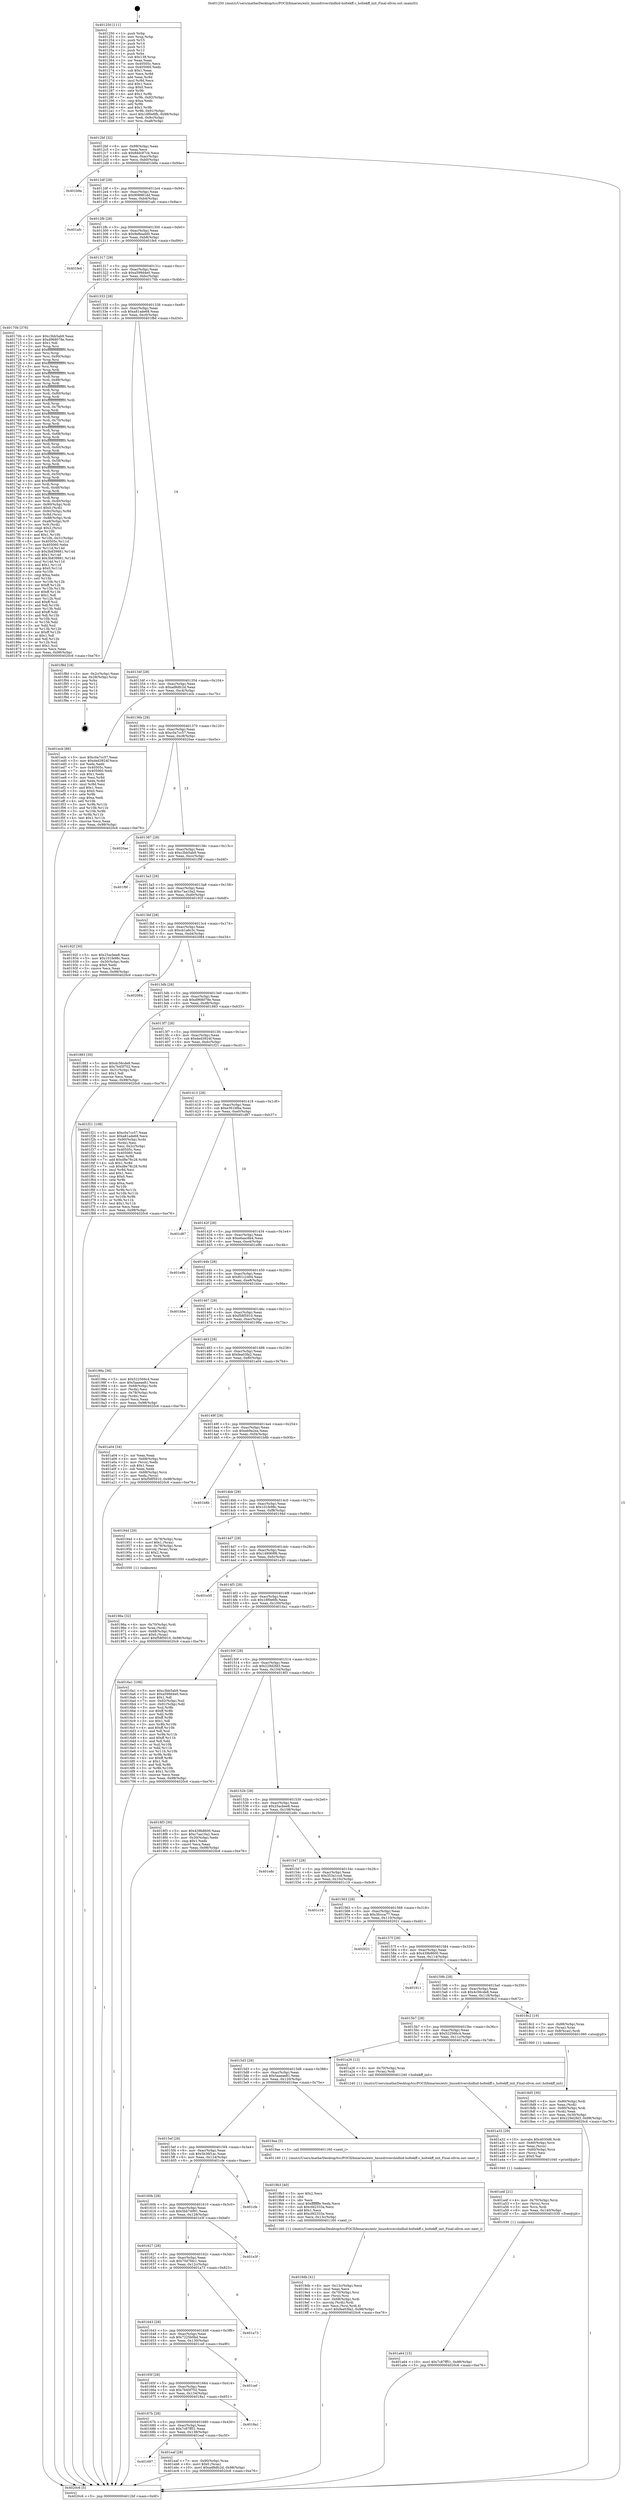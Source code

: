 digraph "0x401250" {
  label = "0x401250 (/mnt/c/Users/mathe/Desktop/tcc/POCII/binaries/extr_linuxdrivershidhid-holtekff.c_holtekff_init_Final-ollvm.out::main(0))"
  labelloc = "t"
  node[shape=record]

  Entry [label="",width=0.3,height=0.3,shape=circle,fillcolor=black,style=filled]
  "0x4012bf" [label="{
     0x4012bf [32]\l
     | [instrs]\l
     &nbsp;&nbsp;0x4012bf \<+6\>: mov -0x98(%rbp),%eax\l
     &nbsp;&nbsp;0x4012c5 \<+2\>: mov %eax,%ecx\l
     &nbsp;&nbsp;0x4012c7 \<+6\>: sub $0x8ddc87cb,%ecx\l
     &nbsp;&nbsp;0x4012cd \<+6\>: mov %eax,-0xac(%rbp)\l
     &nbsp;&nbsp;0x4012d3 \<+6\>: mov %ecx,-0xb0(%rbp)\l
     &nbsp;&nbsp;0x4012d9 \<+6\>: je 0000000000401b9a \<main+0x94a\>\l
  }"]
  "0x401b9a" [label="{
     0x401b9a\l
  }", style=dashed]
  "0x4012df" [label="{
     0x4012df [28]\l
     | [instrs]\l
     &nbsp;&nbsp;0x4012df \<+5\>: jmp 00000000004012e4 \<main+0x94\>\l
     &nbsp;&nbsp;0x4012e4 \<+6\>: mov -0xac(%rbp),%eax\l
     &nbsp;&nbsp;0x4012ea \<+5\>: sub $0x908881dd,%eax\l
     &nbsp;&nbsp;0x4012ef \<+6\>: mov %eax,-0xb4(%rbp)\l
     &nbsp;&nbsp;0x4012f5 \<+6\>: je 0000000000401afc \<main+0x8ac\>\l
  }"]
  Exit [label="",width=0.3,height=0.3,shape=circle,fillcolor=black,style=filled,peripheries=2]
  "0x401afc" [label="{
     0x401afc\l
  }", style=dashed]
  "0x4012fb" [label="{
     0x4012fb [28]\l
     | [instrs]\l
     &nbsp;&nbsp;0x4012fb \<+5\>: jmp 0000000000401300 \<main+0xb0\>\l
     &nbsp;&nbsp;0x401300 \<+6\>: mov -0xac(%rbp),%eax\l
     &nbsp;&nbsp;0x401306 \<+5\>: sub $0x9e8eadd0,%eax\l
     &nbsp;&nbsp;0x40130b \<+6\>: mov %eax,-0xb8(%rbp)\l
     &nbsp;&nbsp;0x401311 \<+6\>: je 0000000000401fe4 \<main+0xd94\>\l
  }"]
  "0x401697" [label="{
     0x401697\l
  }", style=dashed]
  "0x401fe4" [label="{
     0x401fe4\l
  }", style=dashed]
  "0x401317" [label="{
     0x401317 [28]\l
     | [instrs]\l
     &nbsp;&nbsp;0x401317 \<+5\>: jmp 000000000040131c \<main+0xcc\>\l
     &nbsp;&nbsp;0x40131c \<+6\>: mov -0xac(%rbp),%eax\l
     &nbsp;&nbsp;0x401322 \<+5\>: sub $0xa599d4e0,%eax\l
     &nbsp;&nbsp;0x401327 \<+6\>: mov %eax,-0xbc(%rbp)\l
     &nbsp;&nbsp;0x40132d \<+6\>: je 000000000040170b \<main+0x4bb\>\l
  }"]
  "0x401eaf" [label="{
     0x401eaf [28]\l
     | [instrs]\l
     &nbsp;&nbsp;0x401eaf \<+7\>: mov -0x90(%rbp),%rax\l
     &nbsp;&nbsp;0x401eb6 \<+6\>: movl $0x0,(%rax)\l
     &nbsp;&nbsp;0x401ebc \<+10\>: movl $0xad8dfc2d,-0x98(%rbp)\l
     &nbsp;&nbsp;0x401ec6 \<+5\>: jmp 00000000004020c6 \<main+0xe76\>\l
  }"]
  "0x40170b" [label="{
     0x40170b [376]\l
     | [instrs]\l
     &nbsp;&nbsp;0x40170b \<+5\>: mov $0xc3bb5ab9,%eax\l
     &nbsp;&nbsp;0x401710 \<+5\>: mov $0xd968078e,%ecx\l
     &nbsp;&nbsp;0x401715 \<+2\>: mov $0x1,%dl\l
     &nbsp;&nbsp;0x401717 \<+3\>: mov %rsp,%rsi\l
     &nbsp;&nbsp;0x40171a \<+4\>: add $0xfffffffffffffff0,%rsi\l
     &nbsp;&nbsp;0x40171e \<+3\>: mov %rsi,%rsp\l
     &nbsp;&nbsp;0x401721 \<+7\>: mov %rsi,-0x90(%rbp)\l
     &nbsp;&nbsp;0x401728 \<+3\>: mov %rsp,%rsi\l
     &nbsp;&nbsp;0x40172b \<+4\>: add $0xfffffffffffffff0,%rsi\l
     &nbsp;&nbsp;0x40172f \<+3\>: mov %rsi,%rsp\l
     &nbsp;&nbsp;0x401732 \<+3\>: mov %rsp,%rdi\l
     &nbsp;&nbsp;0x401735 \<+4\>: add $0xfffffffffffffff0,%rdi\l
     &nbsp;&nbsp;0x401739 \<+3\>: mov %rdi,%rsp\l
     &nbsp;&nbsp;0x40173c \<+7\>: mov %rdi,-0x88(%rbp)\l
     &nbsp;&nbsp;0x401743 \<+3\>: mov %rsp,%rdi\l
     &nbsp;&nbsp;0x401746 \<+4\>: add $0xfffffffffffffff0,%rdi\l
     &nbsp;&nbsp;0x40174a \<+3\>: mov %rdi,%rsp\l
     &nbsp;&nbsp;0x40174d \<+4\>: mov %rdi,-0x80(%rbp)\l
     &nbsp;&nbsp;0x401751 \<+3\>: mov %rsp,%rdi\l
     &nbsp;&nbsp;0x401754 \<+4\>: add $0xfffffffffffffff0,%rdi\l
     &nbsp;&nbsp;0x401758 \<+3\>: mov %rdi,%rsp\l
     &nbsp;&nbsp;0x40175b \<+4\>: mov %rdi,-0x78(%rbp)\l
     &nbsp;&nbsp;0x40175f \<+3\>: mov %rsp,%rdi\l
     &nbsp;&nbsp;0x401762 \<+4\>: add $0xfffffffffffffff0,%rdi\l
     &nbsp;&nbsp;0x401766 \<+3\>: mov %rdi,%rsp\l
     &nbsp;&nbsp;0x401769 \<+4\>: mov %rdi,-0x70(%rbp)\l
     &nbsp;&nbsp;0x40176d \<+3\>: mov %rsp,%rdi\l
     &nbsp;&nbsp;0x401770 \<+4\>: add $0xfffffffffffffff0,%rdi\l
     &nbsp;&nbsp;0x401774 \<+3\>: mov %rdi,%rsp\l
     &nbsp;&nbsp;0x401777 \<+4\>: mov %rdi,-0x68(%rbp)\l
     &nbsp;&nbsp;0x40177b \<+3\>: mov %rsp,%rdi\l
     &nbsp;&nbsp;0x40177e \<+4\>: add $0xfffffffffffffff0,%rdi\l
     &nbsp;&nbsp;0x401782 \<+3\>: mov %rdi,%rsp\l
     &nbsp;&nbsp;0x401785 \<+4\>: mov %rdi,-0x60(%rbp)\l
     &nbsp;&nbsp;0x401789 \<+3\>: mov %rsp,%rdi\l
     &nbsp;&nbsp;0x40178c \<+4\>: add $0xfffffffffffffff0,%rdi\l
     &nbsp;&nbsp;0x401790 \<+3\>: mov %rdi,%rsp\l
     &nbsp;&nbsp;0x401793 \<+4\>: mov %rdi,-0x58(%rbp)\l
     &nbsp;&nbsp;0x401797 \<+3\>: mov %rsp,%rdi\l
     &nbsp;&nbsp;0x40179a \<+4\>: add $0xfffffffffffffff0,%rdi\l
     &nbsp;&nbsp;0x40179e \<+3\>: mov %rdi,%rsp\l
     &nbsp;&nbsp;0x4017a1 \<+4\>: mov %rdi,-0x50(%rbp)\l
     &nbsp;&nbsp;0x4017a5 \<+3\>: mov %rsp,%rdi\l
     &nbsp;&nbsp;0x4017a8 \<+4\>: add $0xfffffffffffffff0,%rdi\l
     &nbsp;&nbsp;0x4017ac \<+3\>: mov %rdi,%rsp\l
     &nbsp;&nbsp;0x4017af \<+4\>: mov %rdi,-0x48(%rbp)\l
     &nbsp;&nbsp;0x4017b3 \<+3\>: mov %rsp,%rdi\l
     &nbsp;&nbsp;0x4017b6 \<+4\>: add $0xfffffffffffffff0,%rdi\l
     &nbsp;&nbsp;0x4017ba \<+3\>: mov %rdi,%rsp\l
     &nbsp;&nbsp;0x4017bd \<+4\>: mov %rdi,-0x40(%rbp)\l
     &nbsp;&nbsp;0x4017c1 \<+7\>: mov -0x90(%rbp),%rdi\l
     &nbsp;&nbsp;0x4017c8 \<+6\>: movl $0x0,(%rdi)\l
     &nbsp;&nbsp;0x4017ce \<+7\>: mov -0x9c(%rbp),%r8d\l
     &nbsp;&nbsp;0x4017d5 \<+3\>: mov %r8d,(%rsi)\l
     &nbsp;&nbsp;0x4017d8 \<+7\>: mov -0x88(%rbp),%rdi\l
     &nbsp;&nbsp;0x4017df \<+7\>: mov -0xa8(%rbp),%r9\l
     &nbsp;&nbsp;0x4017e6 \<+3\>: mov %r9,(%rdi)\l
     &nbsp;&nbsp;0x4017e9 \<+3\>: cmpl $0x2,(%rsi)\l
     &nbsp;&nbsp;0x4017ec \<+4\>: setne %r10b\l
     &nbsp;&nbsp;0x4017f0 \<+4\>: and $0x1,%r10b\l
     &nbsp;&nbsp;0x4017f4 \<+4\>: mov %r10b,-0x31(%rbp)\l
     &nbsp;&nbsp;0x4017f8 \<+8\>: mov 0x40505c,%r11d\l
     &nbsp;&nbsp;0x401800 \<+7\>: mov 0x405060,%ebx\l
     &nbsp;&nbsp;0x401807 \<+3\>: mov %r11d,%r14d\l
     &nbsp;&nbsp;0x40180a \<+7\>: sub $0x3b839881,%r14d\l
     &nbsp;&nbsp;0x401811 \<+4\>: sub $0x1,%r14d\l
     &nbsp;&nbsp;0x401815 \<+7\>: add $0x3b839881,%r14d\l
     &nbsp;&nbsp;0x40181c \<+4\>: imul %r14d,%r11d\l
     &nbsp;&nbsp;0x401820 \<+4\>: and $0x1,%r11d\l
     &nbsp;&nbsp;0x401824 \<+4\>: cmp $0x0,%r11d\l
     &nbsp;&nbsp;0x401828 \<+4\>: sete %r10b\l
     &nbsp;&nbsp;0x40182c \<+3\>: cmp $0xa,%ebx\l
     &nbsp;&nbsp;0x40182f \<+4\>: setl %r15b\l
     &nbsp;&nbsp;0x401833 \<+3\>: mov %r10b,%r12b\l
     &nbsp;&nbsp;0x401836 \<+4\>: xor $0xff,%r12b\l
     &nbsp;&nbsp;0x40183a \<+3\>: mov %r15b,%r13b\l
     &nbsp;&nbsp;0x40183d \<+4\>: xor $0xff,%r13b\l
     &nbsp;&nbsp;0x401841 \<+3\>: xor $0x1,%dl\l
     &nbsp;&nbsp;0x401844 \<+3\>: mov %r12b,%sil\l
     &nbsp;&nbsp;0x401847 \<+4\>: and $0xff,%sil\l
     &nbsp;&nbsp;0x40184b \<+3\>: and %dl,%r10b\l
     &nbsp;&nbsp;0x40184e \<+3\>: mov %r13b,%dil\l
     &nbsp;&nbsp;0x401851 \<+4\>: and $0xff,%dil\l
     &nbsp;&nbsp;0x401855 \<+3\>: and %dl,%r15b\l
     &nbsp;&nbsp;0x401858 \<+3\>: or %r10b,%sil\l
     &nbsp;&nbsp;0x40185b \<+3\>: or %r15b,%dil\l
     &nbsp;&nbsp;0x40185e \<+3\>: xor %dil,%sil\l
     &nbsp;&nbsp;0x401861 \<+3\>: or %r13b,%r12b\l
     &nbsp;&nbsp;0x401864 \<+4\>: xor $0xff,%r12b\l
     &nbsp;&nbsp;0x401868 \<+3\>: or $0x1,%dl\l
     &nbsp;&nbsp;0x40186b \<+3\>: and %dl,%r12b\l
     &nbsp;&nbsp;0x40186e \<+3\>: or %r12b,%sil\l
     &nbsp;&nbsp;0x401871 \<+4\>: test $0x1,%sil\l
     &nbsp;&nbsp;0x401875 \<+3\>: cmovne %ecx,%eax\l
     &nbsp;&nbsp;0x401878 \<+6\>: mov %eax,-0x98(%rbp)\l
     &nbsp;&nbsp;0x40187e \<+5\>: jmp 00000000004020c6 \<main+0xe76\>\l
  }"]
  "0x401333" [label="{
     0x401333 [28]\l
     | [instrs]\l
     &nbsp;&nbsp;0x401333 \<+5\>: jmp 0000000000401338 \<main+0xe8\>\l
     &nbsp;&nbsp;0x401338 \<+6\>: mov -0xac(%rbp),%eax\l
     &nbsp;&nbsp;0x40133e \<+5\>: sub $0xa81ade68,%eax\l
     &nbsp;&nbsp;0x401343 \<+6\>: mov %eax,-0xc0(%rbp)\l
     &nbsp;&nbsp;0x401349 \<+6\>: je 0000000000401f8d \<main+0xd3d\>\l
  }"]
  "0x40167b" [label="{
     0x40167b [28]\l
     | [instrs]\l
     &nbsp;&nbsp;0x40167b \<+5\>: jmp 0000000000401680 \<main+0x430\>\l
     &nbsp;&nbsp;0x401680 \<+6\>: mov -0xac(%rbp),%eax\l
     &nbsp;&nbsp;0x401686 \<+5\>: sub $0x7c87ff51,%eax\l
     &nbsp;&nbsp;0x40168b \<+6\>: mov %eax,-0x138(%rbp)\l
     &nbsp;&nbsp;0x401691 \<+6\>: je 0000000000401eaf \<main+0xc5f\>\l
  }"]
  "0x401f8d" [label="{
     0x401f8d [18]\l
     | [instrs]\l
     &nbsp;&nbsp;0x401f8d \<+3\>: mov -0x2c(%rbp),%eax\l
     &nbsp;&nbsp;0x401f90 \<+4\>: lea -0x28(%rbp),%rsp\l
     &nbsp;&nbsp;0x401f94 \<+1\>: pop %rbx\l
     &nbsp;&nbsp;0x401f95 \<+2\>: pop %r12\l
     &nbsp;&nbsp;0x401f97 \<+2\>: pop %r13\l
     &nbsp;&nbsp;0x401f99 \<+2\>: pop %r14\l
     &nbsp;&nbsp;0x401f9b \<+2\>: pop %r15\l
     &nbsp;&nbsp;0x401f9d \<+1\>: pop %rbp\l
     &nbsp;&nbsp;0x401f9e \<+1\>: ret\l
  }"]
  "0x40134f" [label="{
     0x40134f [28]\l
     | [instrs]\l
     &nbsp;&nbsp;0x40134f \<+5\>: jmp 0000000000401354 \<main+0x104\>\l
     &nbsp;&nbsp;0x401354 \<+6\>: mov -0xac(%rbp),%eax\l
     &nbsp;&nbsp;0x40135a \<+5\>: sub $0xad8dfc2d,%eax\l
     &nbsp;&nbsp;0x40135f \<+6\>: mov %eax,-0xc4(%rbp)\l
     &nbsp;&nbsp;0x401365 \<+6\>: je 0000000000401ecb \<main+0xc7b\>\l
  }"]
  "0x4018a1" [label="{
     0x4018a1\l
  }", style=dashed]
  "0x401ecb" [label="{
     0x401ecb [86]\l
     | [instrs]\l
     &nbsp;&nbsp;0x401ecb \<+5\>: mov $0xc0a7cc57,%eax\l
     &nbsp;&nbsp;0x401ed0 \<+5\>: mov $0xded3924f,%ecx\l
     &nbsp;&nbsp;0x401ed5 \<+2\>: xor %edx,%edx\l
     &nbsp;&nbsp;0x401ed7 \<+7\>: mov 0x40505c,%esi\l
     &nbsp;&nbsp;0x401ede \<+7\>: mov 0x405060,%edi\l
     &nbsp;&nbsp;0x401ee5 \<+3\>: sub $0x1,%edx\l
     &nbsp;&nbsp;0x401ee8 \<+3\>: mov %esi,%r8d\l
     &nbsp;&nbsp;0x401eeb \<+3\>: add %edx,%r8d\l
     &nbsp;&nbsp;0x401eee \<+4\>: imul %r8d,%esi\l
     &nbsp;&nbsp;0x401ef2 \<+3\>: and $0x1,%esi\l
     &nbsp;&nbsp;0x401ef5 \<+3\>: cmp $0x0,%esi\l
     &nbsp;&nbsp;0x401ef8 \<+4\>: sete %r9b\l
     &nbsp;&nbsp;0x401efc \<+3\>: cmp $0xa,%edi\l
     &nbsp;&nbsp;0x401eff \<+4\>: setl %r10b\l
     &nbsp;&nbsp;0x401f03 \<+3\>: mov %r9b,%r11b\l
     &nbsp;&nbsp;0x401f06 \<+3\>: and %r10b,%r11b\l
     &nbsp;&nbsp;0x401f09 \<+3\>: xor %r10b,%r9b\l
     &nbsp;&nbsp;0x401f0c \<+3\>: or %r9b,%r11b\l
     &nbsp;&nbsp;0x401f0f \<+4\>: test $0x1,%r11b\l
     &nbsp;&nbsp;0x401f13 \<+3\>: cmovne %ecx,%eax\l
     &nbsp;&nbsp;0x401f16 \<+6\>: mov %eax,-0x98(%rbp)\l
     &nbsp;&nbsp;0x401f1c \<+5\>: jmp 00000000004020c6 \<main+0xe76\>\l
  }"]
  "0x40136b" [label="{
     0x40136b [28]\l
     | [instrs]\l
     &nbsp;&nbsp;0x40136b \<+5\>: jmp 0000000000401370 \<main+0x120\>\l
     &nbsp;&nbsp;0x401370 \<+6\>: mov -0xac(%rbp),%eax\l
     &nbsp;&nbsp;0x401376 \<+5\>: sub $0xc0a7cc57,%eax\l
     &nbsp;&nbsp;0x40137b \<+6\>: mov %eax,-0xc8(%rbp)\l
     &nbsp;&nbsp;0x401381 \<+6\>: je 00000000004020ae \<main+0xe5e\>\l
  }"]
  "0x40165f" [label="{
     0x40165f [28]\l
     | [instrs]\l
     &nbsp;&nbsp;0x40165f \<+5\>: jmp 0000000000401664 \<main+0x414\>\l
     &nbsp;&nbsp;0x401664 \<+6\>: mov -0xac(%rbp),%eax\l
     &nbsp;&nbsp;0x40166a \<+5\>: sub $0x7b45f702,%eax\l
     &nbsp;&nbsp;0x40166f \<+6\>: mov %eax,-0x134(%rbp)\l
     &nbsp;&nbsp;0x401675 \<+6\>: je 00000000004018a1 \<main+0x651\>\l
  }"]
  "0x4020ae" [label="{
     0x4020ae\l
  }", style=dashed]
  "0x401387" [label="{
     0x401387 [28]\l
     | [instrs]\l
     &nbsp;&nbsp;0x401387 \<+5\>: jmp 000000000040138c \<main+0x13c\>\l
     &nbsp;&nbsp;0x40138c \<+6\>: mov -0xac(%rbp),%eax\l
     &nbsp;&nbsp;0x401392 \<+5\>: sub $0xc3bb5ab9,%eax\l
     &nbsp;&nbsp;0x401397 \<+6\>: mov %eax,-0xcc(%rbp)\l
     &nbsp;&nbsp;0x40139d \<+6\>: je 0000000000401f9f \<main+0xd4f\>\l
  }"]
  "0x401cef" [label="{
     0x401cef\l
  }", style=dashed]
  "0x401f9f" [label="{
     0x401f9f\l
  }", style=dashed]
  "0x4013a3" [label="{
     0x4013a3 [28]\l
     | [instrs]\l
     &nbsp;&nbsp;0x4013a3 \<+5\>: jmp 00000000004013a8 \<main+0x158\>\l
     &nbsp;&nbsp;0x4013a8 \<+6\>: mov -0xac(%rbp),%eax\l
     &nbsp;&nbsp;0x4013ae \<+5\>: sub $0xc7aa10a2,%eax\l
     &nbsp;&nbsp;0x4013b3 \<+6\>: mov %eax,-0xd0(%rbp)\l
     &nbsp;&nbsp;0x4013b9 \<+6\>: je 000000000040192f \<main+0x6df\>\l
  }"]
  "0x401643" [label="{
     0x401643 [28]\l
     | [instrs]\l
     &nbsp;&nbsp;0x401643 \<+5\>: jmp 0000000000401648 \<main+0x3f8\>\l
     &nbsp;&nbsp;0x401648 \<+6\>: mov -0xac(%rbp),%eax\l
     &nbsp;&nbsp;0x40164e \<+5\>: sub $0x7225b0bd,%eax\l
     &nbsp;&nbsp;0x401653 \<+6\>: mov %eax,-0x130(%rbp)\l
     &nbsp;&nbsp;0x401659 \<+6\>: je 0000000000401cef \<main+0xa9f\>\l
  }"]
  "0x40192f" [label="{
     0x40192f [30]\l
     | [instrs]\l
     &nbsp;&nbsp;0x40192f \<+5\>: mov $0x25acbee8,%eax\l
     &nbsp;&nbsp;0x401934 \<+5\>: mov $0x101fe98c,%ecx\l
     &nbsp;&nbsp;0x401939 \<+3\>: mov -0x30(%rbp),%edx\l
     &nbsp;&nbsp;0x40193c \<+3\>: cmp $0x0,%edx\l
     &nbsp;&nbsp;0x40193f \<+3\>: cmove %ecx,%eax\l
     &nbsp;&nbsp;0x401942 \<+6\>: mov %eax,-0x98(%rbp)\l
     &nbsp;&nbsp;0x401948 \<+5\>: jmp 00000000004020c6 \<main+0xe76\>\l
  }"]
  "0x4013bf" [label="{
     0x4013bf [28]\l
     | [instrs]\l
     &nbsp;&nbsp;0x4013bf \<+5\>: jmp 00000000004013c4 \<main+0x174\>\l
     &nbsp;&nbsp;0x4013c4 \<+6\>: mov -0xac(%rbp),%eax\l
     &nbsp;&nbsp;0x4013ca \<+5\>: sub $0xcb1a6c3c,%eax\l
     &nbsp;&nbsp;0x4013cf \<+6\>: mov %eax,-0xd4(%rbp)\l
     &nbsp;&nbsp;0x4013d5 \<+6\>: je 0000000000402084 \<main+0xe34\>\l
  }"]
  "0x401a73" [label="{
     0x401a73\l
  }", style=dashed]
  "0x402084" [label="{
     0x402084\l
  }", style=dashed]
  "0x4013db" [label="{
     0x4013db [28]\l
     | [instrs]\l
     &nbsp;&nbsp;0x4013db \<+5\>: jmp 00000000004013e0 \<main+0x190\>\l
     &nbsp;&nbsp;0x4013e0 \<+6\>: mov -0xac(%rbp),%eax\l
     &nbsp;&nbsp;0x4013e6 \<+5\>: sub $0xd968078e,%eax\l
     &nbsp;&nbsp;0x4013eb \<+6\>: mov %eax,-0xd8(%rbp)\l
     &nbsp;&nbsp;0x4013f1 \<+6\>: je 0000000000401883 \<main+0x633\>\l
  }"]
  "0x401627" [label="{
     0x401627 [28]\l
     | [instrs]\l
     &nbsp;&nbsp;0x401627 \<+5\>: jmp 000000000040162c \<main+0x3dc\>\l
     &nbsp;&nbsp;0x40162c \<+6\>: mov -0xac(%rbp),%eax\l
     &nbsp;&nbsp;0x401632 \<+5\>: sub $0x70d7fdc1,%eax\l
     &nbsp;&nbsp;0x401637 \<+6\>: mov %eax,-0x12c(%rbp)\l
     &nbsp;&nbsp;0x40163d \<+6\>: je 0000000000401a73 \<main+0x823\>\l
  }"]
  "0x401883" [label="{
     0x401883 [30]\l
     | [instrs]\l
     &nbsp;&nbsp;0x401883 \<+5\>: mov $0x4c56cde8,%eax\l
     &nbsp;&nbsp;0x401888 \<+5\>: mov $0x7b45f702,%ecx\l
     &nbsp;&nbsp;0x40188d \<+3\>: mov -0x31(%rbp),%dl\l
     &nbsp;&nbsp;0x401890 \<+3\>: test $0x1,%dl\l
     &nbsp;&nbsp;0x401893 \<+3\>: cmovne %ecx,%eax\l
     &nbsp;&nbsp;0x401896 \<+6\>: mov %eax,-0x98(%rbp)\l
     &nbsp;&nbsp;0x40189c \<+5\>: jmp 00000000004020c6 \<main+0xe76\>\l
  }"]
  "0x4013f7" [label="{
     0x4013f7 [28]\l
     | [instrs]\l
     &nbsp;&nbsp;0x4013f7 \<+5\>: jmp 00000000004013fc \<main+0x1ac\>\l
     &nbsp;&nbsp;0x4013fc \<+6\>: mov -0xac(%rbp),%eax\l
     &nbsp;&nbsp;0x401402 \<+5\>: sub $0xded3924f,%eax\l
     &nbsp;&nbsp;0x401407 \<+6\>: mov %eax,-0xdc(%rbp)\l
     &nbsp;&nbsp;0x40140d \<+6\>: je 0000000000401f21 \<main+0xcd1\>\l
  }"]
  "0x401e3f" [label="{
     0x401e3f\l
  }", style=dashed]
  "0x401f21" [label="{
     0x401f21 [108]\l
     | [instrs]\l
     &nbsp;&nbsp;0x401f21 \<+5\>: mov $0xc0a7cc57,%eax\l
     &nbsp;&nbsp;0x401f26 \<+5\>: mov $0xa81ade68,%ecx\l
     &nbsp;&nbsp;0x401f2b \<+7\>: mov -0x90(%rbp),%rdx\l
     &nbsp;&nbsp;0x401f32 \<+2\>: mov (%rdx),%esi\l
     &nbsp;&nbsp;0x401f34 \<+3\>: mov %esi,-0x2c(%rbp)\l
     &nbsp;&nbsp;0x401f37 \<+7\>: mov 0x40505c,%esi\l
     &nbsp;&nbsp;0x401f3e \<+7\>: mov 0x405060,%edi\l
     &nbsp;&nbsp;0x401f45 \<+3\>: mov %esi,%r8d\l
     &nbsp;&nbsp;0x401f48 \<+7\>: add $0xd8e78c28,%r8d\l
     &nbsp;&nbsp;0x401f4f \<+4\>: sub $0x1,%r8d\l
     &nbsp;&nbsp;0x401f53 \<+7\>: sub $0xd8e78c28,%r8d\l
     &nbsp;&nbsp;0x401f5a \<+4\>: imul %r8d,%esi\l
     &nbsp;&nbsp;0x401f5e \<+3\>: and $0x1,%esi\l
     &nbsp;&nbsp;0x401f61 \<+3\>: cmp $0x0,%esi\l
     &nbsp;&nbsp;0x401f64 \<+4\>: sete %r9b\l
     &nbsp;&nbsp;0x401f68 \<+3\>: cmp $0xa,%edi\l
     &nbsp;&nbsp;0x401f6b \<+4\>: setl %r10b\l
     &nbsp;&nbsp;0x401f6f \<+3\>: mov %r9b,%r11b\l
     &nbsp;&nbsp;0x401f72 \<+3\>: and %r10b,%r11b\l
     &nbsp;&nbsp;0x401f75 \<+3\>: xor %r10b,%r9b\l
     &nbsp;&nbsp;0x401f78 \<+3\>: or %r9b,%r11b\l
     &nbsp;&nbsp;0x401f7b \<+4\>: test $0x1,%r11b\l
     &nbsp;&nbsp;0x401f7f \<+3\>: cmovne %ecx,%eax\l
     &nbsp;&nbsp;0x401f82 \<+6\>: mov %eax,-0x98(%rbp)\l
     &nbsp;&nbsp;0x401f88 \<+5\>: jmp 00000000004020c6 \<main+0xe76\>\l
  }"]
  "0x401413" [label="{
     0x401413 [28]\l
     | [instrs]\l
     &nbsp;&nbsp;0x401413 \<+5\>: jmp 0000000000401418 \<main+0x1c8\>\l
     &nbsp;&nbsp;0x401418 \<+6\>: mov -0xac(%rbp),%eax\l
     &nbsp;&nbsp;0x40141e \<+5\>: sub $0xe361bfba,%eax\l
     &nbsp;&nbsp;0x401423 \<+6\>: mov %eax,-0xe0(%rbp)\l
     &nbsp;&nbsp;0x401429 \<+6\>: je 0000000000401d87 \<main+0xb37\>\l
  }"]
  "0x40160b" [label="{
     0x40160b [28]\l
     | [instrs]\l
     &nbsp;&nbsp;0x40160b \<+5\>: jmp 0000000000401610 \<main+0x3c0\>\l
     &nbsp;&nbsp;0x401610 \<+6\>: mov -0xac(%rbp),%eax\l
     &nbsp;&nbsp;0x401616 \<+5\>: sub $0x5bb74991,%eax\l
     &nbsp;&nbsp;0x40161b \<+6\>: mov %eax,-0x128(%rbp)\l
     &nbsp;&nbsp;0x401621 \<+6\>: je 0000000000401e3f \<main+0xbef\>\l
  }"]
  "0x401d87" [label="{
     0x401d87\l
  }", style=dashed]
  "0x40142f" [label="{
     0x40142f [28]\l
     | [instrs]\l
     &nbsp;&nbsp;0x40142f \<+5\>: jmp 0000000000401434 \<main+0x1e4\>\l
     &nbsp;&nbsp;0x401434 \<+6\>: mov -0xac(%rbp),%eax\l
     &nbsp;&nbsp;0x40143a \<+5\>: sub $0xe6aac6b4,%eax\l
     &nbsp;&nbsp;0x40143f \<+6\>: mov %eax,-0xe4(%rbp)\l
     &nbsp;&nbsp;0x401445 \<+6\>: je 0000000000401e9b \<main+0xc4b\>\l
  }"]
  "0x401cfe" [label="{
     0x401cfe\l
  }", style=dashed]
  "0x401e9b" [label="{
     0x401e9b\l
  }", style=dashed]
  "0x40144b" [label="{
     0x40144b [28]\l
     | [instrs]\l
     &nbsp;&nbsp;0x40144b \<+5\>: jmp 0000000000401450 \<main+0x200\>\l
     &nbsp;&nbsp;0x401450 \<+6\>: mov -0xac(%rbp),%eax\l
     &nbsp;&nbsp;0x401456 \<+5\>: sub $0xf01c2494,%eax\l
     &nbsp;&nbsp;0x40145b \<+6\>: mov %eax,-0xe8(%rbp)\l
     &nbsp;&nbsp;0x401461 \<+6\>: je 0000000000401bbe \<main+0x96e\>\l
  }"]
  "0x401a64" [label="{
     0x401a64 [15]\l
     | [instrs]\l
     &nbsp;&nbsp;0x401a64 \<+10\>: movl $0x7c87ff51,-0x98(%rbp)\l
     &nbsp;&nbsp;0x401a6e \<+5\>: jmp 00000000004020c6 \<main+0xe76\>\l
  }"]
  "0x401bbe" [label="{
     0x401bbe\l
  }", style=dashed]
  "0x401467" [label="{
     0x401467 [28]\l
     | [instrs]\l
     &nbsp;&nbsp;0x401467 \<+5\>: jmp 000000000040146c \<main+0x21c\>\l
     &nbsp;&nbsp;0x40146c \<+6\>: mov -0xac(%rbp),%eax\l
     &nbsp;&nbsp;0x401472 \<+5\>: sub $0xf58f5910,%eax\l
     &nbsp;&nbsp;0x401477 \<+6\>: mov %eax,-0xec(%rbp)\l
     &nbsp;&nbsp;0x40147d \<+6\>: je 000000000040198a \<main+0x73a\>\l
  }"]
  "0x401a4f" [label="{
     0x401a4f [21]\l
     | [instrs]\l
     &nbsp;&nbsp;0x401a4f \<+4\>: mov -0x70(%rbp),%rcx\l
     &nbsp;&nbsp;0x401a53 \<+3\>: mov (%rcx),%rcx\l
     &nbsp;&nbsp;0x401a56 \<+3\>: mov %rcx,%rdi\l
     &nbsp;&nbsp;0x401a59 \<+6\>: mov %eax,-0x140(%rbp)\l
     &nbsp;&nbsp;0x401a5f \<+5\>: call 0000000000401030 \<free@plt\>\l
     | [calls]\l
     &nbsp;&nbsp;0x401030 \{1\} (unknown)\l
  }"]
  "0x40198a" [label="{
     0x40198a [36]\l
     | [instrs]\l
     &nbsp;&nbsp;0x40198a \<+5\>: mov $0x522566c4,%eax\l
     &nbsp;&nbsp;0x40198f \<+5\>: mov $0x5aaeae81,%ecx\l
     &nbsp;&nbsp;0x401994 \<+4\>: mov -0x68(%rbp),%rdx\l
     &nbsp;&nbsp;0x401998 \<+2\>: mov (%rdx),%esi\l
     &nbsp;&nbsp;0x40199a \<+4\>: mov -0x78(%rbp),%rdx\l
     &nbsp;&nbsp;0x40199e \<+2\>: cmp (%rdx),%esi\l
     &nbsp;&nbsp;0x4019a0 \<+3\>: cmovl %ecx,%eax\l
     &nbsp;&nbsp;0x4019a3 \<+6\>: mov %eax,-0x98(%rbp)\l
     &nbsp;&nbsp;0x4019a9 \<+5\>: jmp 00000000004020c6 \<main+0xe76\>\l
  }"]
  "0x401483" [label="{
     0x401483 [28]\l
     | [instrs]\l
     &nbsp;&nbsp;0x401483 \<+5\>: jmp 0000000000401488 \<main+0x238\>\l
     &nbsp;&nbsp;0x401488 \<+6\>: mov -0xac(%rbp),%eax\l
     &nbsp;&nbsp;0x40148e \<+5\>: sub $0xfea03fa2,%eax\l
     &nbsp;&nbsp;0x401493 \<+6\>: mov %eax,-0xf0(%rbp)\l
     &nbsp;&nbsp;0x401499 \<+6\>: je 0000000000401a04 \<main+0x7b4\>\l
  }"]
  "0x401a32" [label="{
     0x401a32 [29]\l
     | [instrs]\l
     &nbsp;&nbsp;0x401a32 \<+10\>: movabs $0x4030d6,%rdi\l
     &nbsp;&nbsp;0x401a3c \<+4\>: mov -0x60(%rbp),%rcx\l
     &nbsp;&nbsp;0x401a40 \<+2\>: mov %eax,(%rcx)\l
     &nbsp;&nbsp;0x401a42 \<+4\>: mov -0x60(%rbp),%rcx\l
     &nbsp;&nbsp;0x401a46 \<+2\>: mov (%rcx),%esi\l
     &nbsp;&nbsp;0x401a48 \<+2\>: mov $0x0,%al\l
     &nbsp;&nbsp;0x401a4a \<+5\>: call 0000000000401040 \<printf@plt\>\l
     | [calls]\l
     &nbsp;&nbsp;0x401040 \{1\} (unknown)\l
  }"]
  "0x401a04" [label="{
     0x401a04 [34]\l
     | [instrs]\l
     &nbsp;&nbsp;0x401a04 \<+2\>: xor %eax,%eax\l
     &nbsp;&nbsp;0x401a06 \<+4\>: mov -0x68(%rbp),%rcx\l
     &nbsp;&nbsp;0x401a0a \<+2\>: mov (%rcx),%edx\l
     &nbsp;&nbsp;0x401a0c \<+3\>: sub $0x1,%eax\l
     &nbsp;&nbsp;0x401a0f \<+2\>: sub %eax,%edx\l
     &nbsp;&nbsp;0x401a11 \<+4\>: mov -0x68(%rbp),%rcx\l
     &nbsp;&nbsp;0x401a15 \<+2\>: mov %edx,(%rcx)\l
     &nbsp;&nbsp;0x401a17 \<+10\>: movl $0xf58f5910,-0x98(%rbp)\l
     &nbsp;&nbsp;0x401a21 \<+5\>: jmp 00000000004020c6 \<main+0xe76\>\l
  }"]
  "0x40149f" [label="{
     0x40149f [28]\l
     | [instrs]\l
     &nbsp;&nbsp;0x40149f \<+5\>: jmp 00000000004014a4 \<main+0x254\>\l
     &nbsp;&nbsp;0x4014a4 \<+6\>: mov -0xac(%rbp),%eax\l
     &nbsp;&nbsp;0x4014aa \<+5\>: sub $0xeb9a2ea,%eax\l
     &nbsp;&nbsp;0x4014af \<+6\>: mov %eax,-0xf4(%rbp)\l
     &nbsp;&nbsp;0x4014b5 \<+6\>: je 0000000000401b8b \<main+0x93b\>\l
  }"]
  "0x4019db" [label="{
     0x4019db [41]\l
     | [instrs]\l
     &nbsp;&nbsp;0x4019db \<+6\>: mov -0x13c(%rbp),%ecx\l
     &nbsp;&nbsp;0x4019e1 \<+3\>: imul %eax,%ecx\l
     &nbsp;&nbsp;0x4019e4 \<+4\>: mov -0x70(%rbp),%rsi\l
     &nbsp;&nbsp;0x4019e8 \<+3\>: mov (%rsi),%rsi\l
     &nbsp;&nbsp;0x4019eb \<+4\>: mov -0x68(%rbp),%rdi\l
     &nbsp;&nbsp;0x4019ef \<+3\>: movslq (%rdi),%rdi\l
     &nbsp;&nbsp;0x4019f2 \<+3\>: mov %ecx,(%rsi,%rdi,4)\l
     &nbsp;&nbsp;0x4019f5 \<+10\>: movl $0xfea03fa2,-0x98(%rbp)\l
     &nbsp;&nbsp;0x4019ff \<+5\>: jmp 00000000004020c6 \<main+0xe76\>\l
  }"]
  "0x401b8b" [label="{
     0x401b8b\l
  }", style=dashed]
  "0x4014bb" [label="{
     0x4014bb [28]\l
     | [instrs]\l
     &nbsp;&nbsp;0x4014bb \<+5\>: jmp 00000000004014c0 \<main+0x270\>\l
     &nbsp;&nbsp;0x4014c0 \<+6\>: mov -0xac(%rbp),%eax\l
     &nbsp;&nbsp;0x4014c6 \<+5\>: sub $0x101fe98c,%eax\l
     &nbsp;&nbsp;0x4014cb \<+6\>: mov %eax,-0xf8(%rbp)\l
     &nbsp;&nbsp;0x4014d1 \<+6\>: je 000000000040194d \<main+0x6fd\>\l
  }"]
  "0x4019b3" [label="{
     0x4019b3 [40]\l
     | [instrs]\l
     &nbsp;&nbsp;0x4019b3 \<+5\>: mov $0x2,%ecx\l
     &nbsp;&nbsp;0x4019b8 \<+1\>: cltd\l
     &nbsp;&nbsp;0x4019b9 \<+2\>: idiv %ecx\l
     &nbsp;&nbsp;0x4019bb \<+6\>: imul $0xfffffffe,%edx,%ecx\l
     &nbsp;&nbsp;0x4019c1 \<+6\>: sub $0xcfd2333a,%ecx\l
     &nbsp;&nbsp;0x4019c7 \<+3\>: add $0x1,%ecx\l
     &nbsp;&nbsp;0x4019ca \<+6\>: add $0xcfd2333a,%ecx\l
     &nbsp;&nbsp;0x4019d0 \<+6\>: mov %ecx,-0x13c(%rbp)\l
     &nbsp;&nbsp;0x4019d6 \<+5\>: call 0000000000401160 \<next_i\>\l
     | [calls]\l
     &nbsp;&nbsp;0x401160 \{1\} (/mnt/c/Users/mathe/Desktop/tcc/POCII/binaries/extr_linuxdrivershidhid-holtekff.c_holtekff_init_Final-ollvm.out::next_i)\l
  }"]
  "0x40194d" [label="{
     0x40194d [29]\l
     | [instrs]\l
     &nbsp;&nbsp;0x40194d \<+4\>: mov -0x78(%rbp),%rax\l
     &nbsp;&nbsp;0x401951 \<+6\>: movl $0x1,(%rax)\l
     &nbsp;&nbsp;0x401957 \<+4\>: mov -0x78(%rbp),%rax\l
     &nbsp;&nbsp;0x40195b \<+3\>: movslq (%rax),%rax\l
     &nbsp;&nbsp;0x40195e \<+4\>: shl $0x2,%rax\l
     &nbsp;&nbsp;0x401962 \<+3\>: mov %rax,%rdi\l
     &nbsp;&nbsp;0x401965 \<+5\>: call 0000000000401050 \<malloc@plt\>\l
     | [calls]\l
     &nbsp;&nbsp;0x401050 \{1\} (unknown)\l
  }"]
  "0x4014d7" [label="{
     0x4014d7 [28]\l
     | [instrs]\l
     &nbsp;&nbsp;0x4014d7 \<+5\>: jmp 00000000004014dc \<main+0x28c\>\l
     &nbsp;&nbsp;0x4014dc \<+6\>: mov -0xac(%rbp),%eax\l
     &nbsp;&nbsp;0x4014e2 \<+5\>: sub $0x149069f6,%eax\l
     &nbsp;&nbsp;0x4014e7 \<+6\>: mov %eax,-0xfc(%rbp)\l
     &nbsp;&nbsp;0x4014ed \<+6\>: je 0000000000401e30 \<main+0xbe0\>\l
  }"]
  "0x4015ef" [label="{
     0x4015ef [28]\l
     | [instrs]\l
     &nbsp;&nbsp;0x4015ef \<+5\>: jmp 00000000004015f4 \<main+0x3a4\>\l
     &nbsp;&nbsp;0x4015f4 \<+6\>: mov -0xac(%rbp),%eax\l
     &nbsp;&nbsp;0x4015fa \<+5\>: sub $0x5b36f1ac,%eax\l
     &nbsp;&nbsp;0x4015ff \<+6\>: mov %eax,-0x124(%rbp)\l
     &nbsp;&nbsp;0x401605 \<+6\>: je 0000000000401cfe \<main+0xaae\>\l
  }"]
  "0x401e30" [label="{
     0x401e30\l
  }", style=dashed]
  "0x4014f3" [label="{
     0x4014f3 [28]\l
     | [instrs]\l
     &nbsp;&nbsp;0x4014f3 \<+5\>: jmp 00000000004014f8 \<main+0x2a8\>\l
     &nbsp;&nbsp;0x4014f8 \<+6\>: mov -0xac(%rbp),%eax\l
     &nbsp;&nbsp;0x4014fe \<+5\>: sub $0x18f0e6fb,%eax\l
     &nbsp;&nbsp;0x401503 \<+6\>: mov %eax,-0x100(%rbp)\l
     &nbsp;&nbsp;0x401509 \<+6\>: je 00000000004016a1 \<main+0x451\>\l
  }"]
  "0x4019ae" [label="{
     0x4019ae [5]\l
     | [instrs]\l
     &nbsp;&nbsp;0x4019ae \<+5\>: call 0000000000401160 \<next_i\>\l
     | [calls]\l
     &nbsp;&nbsp;0x401160 \{1\} (/mnt/c/Users/mathe/Desktop/tcc/POCII/binaries/extr_linuxdrivershidhid-holtekff.c_holtekff_init_Final-ollvm.out::next_i)\l
  }"]
  "0x4016a1" [label="{
     0x4016a1 [106]\l
     | [instrs]\l
     &nbsp;&nbsp;0x4016a1 \<+5\>: mov $0xc3bb5ab9,%eax\l
     &nbsp;&nbsp;0x4016a6 \<+5\>: mov $0xa599d4e0,%ecx\l
     &nbsp;&nbsp;0x4016ab \<+2\>: mov $0x1,%dl\l
     &nbsp;&nbsp;0x4016ad \<+7\>: mov -0x92(%rbp),%sil\l
     &nbsp;&nbsp;0x4016b4 \<+7\>: mov -0x91(%rbp),%dil\l
     &nbsp;&nbsp;0x4016bb \<+3\>: mov %sil,%r8b\l
     &nbsp;&nbsp;0x4016be \<+4\>: xor $0xff,%r8b\l
     &nbsp;&nbsp;0x4016c2 \<+3\>: mov %dil,%r9b\l
     &nbsp;&nbsp;0x4016c5 \<+4\>: xor $0xff,%r9b\l
     &nbsp;&nbsp;0x4016c9 \<+3\>: xor $0x1,%dl\l
     &nbsp;&nbsp;0x4016cc \<+3\>: mov %r8b,%r10b\l
     &nbsp;&nbsp;0x4016cf \<+4\>: and $0xff,%r10b\l
     &nbsp;&nbsp;0x4016d3 \<+3\>: and %dl,%sil\l
     &nbsp;&nbsp;0x4016d6 \<+3\>: mov %r9b,%r11b\l
     &nbsp;&nbsp;0x4016d9 \<+4\>: and $0xff,%r11b\l
     &nbsp;&nbsp;0x4016dd \<+3\>: and %dl,%dil\l
     &nbsp;&nbsp;0x4016e0 \<+3\>: or %sil,%r10b\l
     &nbsp;&nbsp;0x4016e3 \<+3\>: or %dil,%r11b\l
     &nbsp;&nbsp;0x4016e6 \<+3\>: xor %r11b,%r10b\l
     &nbsp;&nbsp;0x4016e9 \<+3\>: or %r9b,%r8b\l
     &nbsp;&nbsp;0x4016ec \<+4\>: xor $0xff,%r8b\l
     &nbsp;&nbsp;0x4016f0 \<+3\>: or $0x1,%dl\l
     &nbsp;&nbsp;0x4016f3 \<+3\>: and %dl,%r8b\l
     &nbsp;&nbsp;0x4016f6 \<+3\>: or %r8b,%r10b\l
     &nbsp;&nbsp;0x4016f9 \<+4\>: test $0x1,%r10b\l
     &nbsp;&nbsp;0x4016fd \<+3\>: cmovne %ecx,%eax\l
     &nbsp;&nbsp;0x401700 \<+6\>: mov %eax,-0x98(%rbp)\l
     &nbsp;&nbsp;0x401706 \<+5\>: jmp 00000000004020c6 \<main+0xe76\>\l
  }"]
  "0x40150f" [label="{
     0x40150f [28]\l
     | [instrs]\l
     &nbsp;&nbsp;0x40150f \<+5\>: jmp 0000000000401514 \<main+0x2c4\>\l
     &nbsp;&nbsp;0x401514 \<+6\>: mov -0xac(%rbp),%eax\l
     &nbsp;&nbsp;0x40151a \<+5\>: sub $0x229d2fd3,%eax\l
     &nbsp;&nbsp;0x40151f \<+6\>: mov %eax,-0x104(%rbp)\l
     &nbsp;&nbsp;0x401525 \<+6\>: je 00000000004018f3 \<main+0x6a3\>\l
  }"]
  "0x4020c6" [label="{
     0x4020c6 [5]\l
     | [instrs]\l
     &nbsp;&nbsp;0x4020c6 \<+5\>: jmp 00000000004012bf \<main+0x6f\>\l
  }"]
  "0x401250" [label="{
     0x401250 [111]\l
     | [instrs]\l
     &nbsp;&nbsp;0x401250 \<+1\>: push %rbp\l
     &nbsp;&nbsp;0x401251 \<+3\>: mov %rsp,%rbp\l
     &nbsp;&nbsp;0x401254 \<+2\>: push %r15\l
     &nbsp;&nbsp;0x401256 \<+2\>: push %r14\l
     &nbsp;&nbsp;0x401258 \<+2\>: push %r13\l
     &nbsp;&nbsp;0x40125a \<+2\>: push %r12\l
     &nbsp;&nbsp;0x40125c \<+1\>: push %rbx\l
     &nbsp;&nbsp;0x40125d \<+7\>: sub $0x138,%rsp\l
     &nbsp;&nbsp;0x401264 \<+2\>: xor %eax,%eax\l
     &nbsp;&nbsp;0x401266 \<+7\>: mov 0x40505c,%ecx\l
     &nbsp;&nbsp;0x40126d \<+7\>: mov 0x405060,%edx\l
     &nbsp;&nbsp;0x401274 \<+3\>: sub $0x1,%eax\l
     &nbsp;&nbsp;0x401277 \<+3\>: mov %ecx,%r8d\l
     &nbsp;&nbsp;0x40127a \<+3\>: add %eax,%r8d\l
     &nbsp;&nbsp;0x40127d \<+4\>: imul %r8d,%ecx\l
     &nbsp;&nbsp;0x401281 \<+3\>: and $0x1,%ecx\l
     &nbsp;&nbsp;0x401284 \<+3\>: cmp $0x0,%ecx\l
     &nbsp;&nbsp;0x401287 \<+4\>: sete %r9b\l
     &nbsp;&nbsp;0x40128b \<+4\>: and $0x1,%r9b\l
     &nbsp;&nbsp;0x40128f \<+7\>: mov %r9b,-0x92(%rbp)\l
     &nbsp;&nbsp;0x401296 \<+3\>: cmp $0xa,%edx\l
     &nbsp;&nbsp;0x401299 \<+4\>: setl %r9b\l
     &nbsp;&nbsp;0x40129d \<+4\>: and $0x1,%r9b\l
     &nbsp;&nbsp;0x4012a1 \<+7\>: mov %r9b,-0x91(%rbp)\l
     &nbsp;&nbsp;0x4012a8 \<+10\>: movl $0x18f0e6fb,-0x98(%rbp)\l
     &nbsp;&nbsp;0x4012b2 \<+6\>: mov %edi,-0x9c(%rbp)\l
     &nbsp;&nbsp;0x4012b8 \<+7\>: mov %rsi,-0xa8(%rbp)\l
  }"]
  "0x4015d3" [label="{
     0x4015d3 [28]\l
     | [instrs]\l
     &nbsp;&nbsp;0x4015d3 \<+5\>: jmp 00000000004015d8 \<main+0x388\>\l
     &nbsp;&nbsp;0x4015d8 \<+6\>: mov -0xac(%rbp),%eax\l
     &nbsp;&nbsp;0x4015de \<+5\>: sub $0x5aaeae81,%eax\l
     &nbsp;&nbsp;0x4015e3 \<+6\>: mov %eax,-0x120(%rbp)\l
     &nbsp;&nbsp;0x4015e9 \<+6\>: je 00000000004019ae \<main+0x75e\>\l
  }"]
  "0x401a26" [label="{
     0x401a26 [12]\l
     | [instrs]\l
     &nbsp;&nbsp;0x401a26 \<+4\>: mov -0x70(%rbp),%rax\l
     &nbsp;&nbsp;0x401a2a \<+3\>: mov (%rax),%rdi\l
     &nbsp;&nbsp;0x401a2d \<+5\>: call 0000000000401240 \<holtekff_init\>\l
     | [calls]\l
     &nbsp;&nbsp;0x401240 \{1\} (/mnt/c/Users/mathe/Desktop/tcc/POCII/binaries/extr_linuxdrivershidhid-holtekff.c_holtekff_init_Final-ollvm.out::holtekff_init)\l
  }"]
  "0x4018f3" [label="{
     0x4018f3 [30]\l
     | [instrs]\l
     &nbsp;&nbsp;0x4018f3 \<+5\>: mov $0x439b8600,%eax\l
     &nbsp;&nbsp;0x4018f8 \<+5\>: mov $0xc7aa10a2,%ecx\l
     &nbsp;&nbsp;0x4018fd \<+3\>: mov -0x30(%rbp),%edx\l
     &nbsp;&nbsp;0x401900 \<+3\>: cmp $0x1,%edx\l
     &nbsp;&nbsp;0x401903 \<+3\>: cmovl %ecx,%eax\l
     &nbsp;&nbsp;0x401906 \<+6\>: mov %eax,-0x98(%rbp)\l
     &nbsp;&nbsp;0x40190c \<+5\>: jmp 00000000004020c6 \<main+0xe76\>\l
  }"]
  "0x40152b" [label="{
     0x40152b [28]\l
     | [instrs]\l
     &nbsp;&nbsp;0x40152b \<+5\>: jmp 0000000000401530 \<main+0x2e0\>\l
     &nbsp;&nbsp;0x401530 \<+6\>: mov -0xac(%rbp),%eax\l
     &nbsp;&nbsp;0x401536 \<+5\>: sub $0x25acbee8,%eax\l
     &nbsp;&nbsp;0x40153b \<+6\>: mov %eax,-0x108(%rbp)\l
     &nbsp;&nbsp;0x401541 \<+6\>: je 0000000000401e8c \<main+0xc3c\>\l
  }"]
  "0x40196a" [label="{
     0x40196a [32]\l
     | [instrs]\l
     &nbsp;&nbsp;0x40196a \<+4\>: mov -0x70(%rbp),%rdi\l
     &nbsp;&nbsp;0x40196e \<+3\>: mov %rax,(%rdi)\l
     &nbsp;&nbsp;0x401971 \<+4\>: mov -0x68(%rbp),%rax\l
     &nbsp;&nbsp;0x401975 \<+6\>: movl $0x0,(%rax)\l
     &nbsp;&nbsp;0x40197b \<+10\>: movl $0xf58f5910,-0x98(%rbp)\l
     &nbsp;&nbsp;0x401985 \<+5\>: jmp 00000000004020c6 \<main+0xe76\>\l
  }"]
  "0x401e8c" [label="{
     0x401e8c\l
  }", style=dashed]
  "0x401547" [label="{
     0x401547 [28]\l
     | [instrs]\l
     &nbsp;&nbsp;0x401547 \<+5\>: jmp 000000000040154c \<main+0x2fc\>\l
     &nbsp;&nbsp;0x40154c \<+6\>: mov -0xac(%rbp),%eax\l
     &nbsp;&nbsp;0x401552 \<+5\>: sub $0x353a1ccd,%eax\l
     &nbsp;&nbsp;0x401557 \<+6\>: mov %eax,-0x10c(%rbp)\l
     &nbsp;&nbsp;0x40155d \<+6\>: je 0000000000401c19 \<main+0x9c9\>\l
  }"]
  "0x4018d5" [label="{
     0x4018d5 [30]\l
     | [instrs]\l
     &nbsp;&nbsp;0x4018d5 \<+4\>: mov -0x80(%rbp),%rdi\l
     &nbsp;&nbsp;0x4018d9 \<+2\>: mov %eax,(%rdi)\l
     &nbsp;&nbsp;0x4018db \<+4\>: mov -0x80(%rbp),%rdi\l
     &nbsp;&nbsp;0x4018df \<+2\>: mov (%rdi),%eax\l
     &nbsp;&nbsp;0x4018e1 \<+3\>: mov %eax,-0x30(%rbp)\l
     &nbsp;&nbsp;0x4018e4 \<+10\>: movl $0x229d2fd3,-0x98(%rbp)\l
     &nbsp;&nbsp;0x4018ee \<+5\>: jmp 00000000004020c6 \<main+0xe76\>\l
  }"]
  "0x401c19" [label="{
     0x401c19\l
  }", style=dashed]
  "0x401563" [label="{
     0x401563 [28]\l
     | [instrs]\l
     &nbsp;&nbsp;0x401563 \<+5\>: jmp 0000000000401568 \<main+0x318\>\l
     &nbsp;&nbsp;0x401568 \<+6\>: mov -0xac(%rbp),%eax\l
     &nbsp;&nbsp;0x40156e \<+5\>: sub $0x3fccca77,%eax\l
     &nbsp;&nbsp;0x401573 \<+6\>: mov %eax,-0x110(%rbp)\l
     &nbsp;&nbsp;0x401579 \<+6\>: je 0000000000402021 \<main+0xdd1\>\l
  }"]
  "0x4015b7" [label="{
     0x4015b7 [28]\l
     | [instrs]\l
     &nbsp;&nbsp;0x4015b7 \<+5\>: jmp 00000000004015bc \<main+0x36c\>\l
     &nbsp;&nbsp;0x4015bc \<+6\>: mov -0xac(%rbp),%eax\l
     &nbsp;&nbsp;0x4015c2 \<+5\>: sub $0x522566c4,%eax\l
     &nbsp;&nbsp;0x4015c7 \<+6\>: mov %eax,-0x11c(%rbp)\l
     &nbsp;&nbsp;0x4015cd \<+6\>: je 0000000000401a26 \<main+0x7d6\>\l
  }"]
  "0x402021" [label="{
     0x402021\l
  }", style=dashed]
  "0x40157f" [label="{
     0x40157f [28]\l
     | [instrs]\l
     &nbsp;&nbsp;0x40157f \<+5\>: jmp 0000000000401584 \<main+0x334\>\l
     &nbsp;&nbsp;0x401584 \<+6\>: mov -0xac(%rbp),%eax\l
     &nbsp;&nbsp;0x40158a \<+5\>: sub $0x439b8600,%eax\l
     &nbsp;&nbsp;0x40158f \<+6\>: mov %eax,-0x114(%rbp)\l
     &nbsp;&nbsp;0x401595 \<+6\>: je 0000000000401911 \<main+0x6c1\>\l
  }"]
  "0x4018c2" [label="{
     0x4018c2 [19]\l
     | [instrs]\l
     &nbsp;&nbsp;0x4018c2 \<+7\>: mov -0x88(%rbp),%rax\l
     &nbsp;&nbsp;0x4018c9 \<+3\>: mov (%rax),%rax\l
     &nbsp;&nbsp;0x4018cc \<+4\>: mov 0x8(%rax),%rdi\l
     &nbsp;&nbsp;0x4018d0 \<+5\>: call 0000000000401060 \<atoi@plt\>\l
     | [calls]\l
     &nbsp;&nbsp;0x401060 \{1\} (unknown)\l
  }"]
  "0x401911" [label="{
     0x401911\l
  }", style=dashed]
  "0x40159b" [label="{
     0x40159b [28]\l
     | [instrs]\l
     &nbsp;&nbsp;0x40159b \<+5\>: jmp 00000000004015a0 \<main+0x350\>\l
     &nbsp;&nbsp;0x4015a0 \<+6\>: mov -0xac(%rbp),%eax\l
     &nbsp;&nbsp;0x4015a6 \<+5\>: sub $0x4c56cde8,%eax\l
     &nbsp;&nbsp;0x4015ab \<+6\>: mov %eax,-0x118(%rbp)\l
     &nbsp;&nbsp;0x4015b1 \<+6\>: je 00000000004018c2 \<main+0x672\>\l
  }"]
  Entry -> "0x401250" [label=" 1"]
  "0x4012bf" -> "0x401b9a" [label=" 0"]
  "0x4012bf" -> "0x4012df" [label=" 16"]
  "0x401f8d" -> Exit [label=" 1"]
  "0x4012df" -> "0x401afc" [label=" 0"]
  "0x4012df" -> "0x4012fb" [label=" 16"]
  "0x401f21" -> "0x4020c6" [label=" 1"]
  "0x4012fb" -> "0x401fe4" [label=" 0"]
  "0x4012fb" -> "0x401317" [label=" 16"]
  "0x401ecb" -> "0x4020c6" [label=" 1"]
  "0x401317" -> "0x40170b" [label=" 1"]
  "0x401317" -> "0x401333" [label=" 15"]
  "0x401eaf" -> "0x4020c6" [label=" 1"]
  "0x401333" -> "0x401f8d" [label=" 1"]
  "0x401333" -> "0x40134f" [label=" 14"]
  "0x40167b" -> "0x401eaf" [label=" 1"]
  "0x40134f" -> "0x401ecb" [label=" 1"]
  "0x40134f" -> "0x40136b" [label=" 13"]
  "0x40167b" -> "0x401697" [label=" 0"]
  "0x40136b" -> "0x4020ae" [label=" 0"]
  "0x40136b" -> "0x401387" [label=" 13"]
  "0x40165f" -> "0x4018a1" [label=" 0"]
  "0x401387" -> "0x401f9f" [label=" 0"]
  "0x401387" -> "0x4013a3" [label=" 13"]
  "0x40165f" -> "0x40167b" [label=" 1"]
  "0x4013a3" -> "0x40192f" [label=" 1"]
  "0x4013a3" -> "0x4013bf" [label=" 12"]
  "0x401643" -> "0x401cef" [label=" 0"]
  "0x4013bf" -> "0x402084" [label=" 0"]
  "0x4013bf" -> "0x4013db" [label=" 12"]
  "0x401643" -> "0x40165f" [label=" 1"]
  "0x4013db" -> "0x401883" [label=" 1"]
  "0x4013db" -> "0x4013f7" [label=" 11"]
  "0x401627" -> "0x401a73" [label=" 0"]
  "0x4013f7" -> "0x401f21" [label=" 1"]
  "0x4013f7" -> "0x401413" [label=" 10"]
  "0x401627" -> "0x401643" [label=" 1"]
  "0x401413" -> "0x401d87" [label=" 0"]
  "0x401413" -> "0x40142f" [label=" 10"]
  "0x40160b" -> "0x401e3f" [label=" 0"]
  "0x40142f" -> "0x401e9b" [label=" 0"]
  "0x40142f" -> "0x40144b" [label=" 10"]
  "0x40160b" -> "0x401627" [label=" 1"]
  "0x40144b" -> "0x401bbe" [label=" 0"]
  "0x40144b" -> "0x401467" [label=" 10"]
  "0x4015ef" -> "0x401cfe" [label=" 0"]
  "0x401467" -> "0x40198a" [label=" 2"]
  "0x401467" -> "0x401483" [label=" 8"]
  "0x4015ef" -> "0x40160b" [label=" 1"]
  "0x401483" -> "0x401a04" [label=" 1"]
  "0x401483" -> "0x40149f" [label=" 7"]
  "0x401a64" -> "0x4020c6" [label=" 1"]
  "0x40149f" -> "0x401b8b" [label=" 0"]
  "0x40149f" -> "0x4014bb" [label=" 7"]
  "0x401a4f" -> "0x401a64" [label=" 1"]
  "0x4014bb" -> "0x40194d" [label=" 1"]
  "0x4014bb" -> "0x4014d7" [label=" 6"]
  "0x401a32" -> "0x401a4f" [label=" 1"]
  "0x4014d7" -> "0x401e30" [label=" 0"]
  "0x4014d7" -> "0x4014f3" [label=" 6"]
  "0x401a26" -> "0x401a32" [label=" 1"]
  "0x4014f3" -> "0x4016a1" [label=" 1"]
  "0x4014f3" -> "0x40150f" [label=" 5"]
  "0x4016a1" -> "0x4020c6" [label=" 1"]
  "0x401250" -> "0x4012bf" [label=" 1"]
  "0x4020c6" -> "0x4012bf" [label=" 15"]
  "0x401a04" -> "0x4020c6" [label=" 1"]
  "0x40170b" -> "0x4020c6" [label=" 1"]
  "0x401883" -> "0x4020c6" [label=" 1"]
  "0x4019b3" -> "0x4019db" [label=" 1"]
  "0x40150f" -> "0x4018f3" [label=" 1"]
  "0x40150f" -> "0x40152b" [label=" 4"]
  "0x4019ae" -> "0x4019b3" [label=" 1"]
  "0x40152b" -> "0x401e8c" [label=" 0"]
  "0x40152b" -> "0x401547" [label=" 4"]
  "0x4015d3" -> "0x4019ae" [label=" 1"]
  "0x401547" -> "0x401c19" [label=" 0"]
  "0x401547" -> "0x401563" [label=" 4"]
  "0x4019db" -> "0x4020c6" [label=" 1"]
  "0x401563" -> "0x402021" [label=" 0"]
  "0x401563" -> "0x40157f" [label=" 4"]
  "0x4015b7" -> "0x4015d3" [label=" 2"]
  "0x40157f" -> "0x401911" [label=" 0"]
  "0x40157f" -> "0x40159b" [label=" 4"]
  "0x4015b7" -> "0x401a26" [label=" 1"]
  "0x40159b" -> "0x4018c2" [label=" 1"]
  "0x40159b" -> "0x4015b7" [label=" 3"]
  "0x4018c2" -> "0x4018d5" [label=" 1"]
  "0x4018d5" -> "0x4020c6" [label=" 1"]
  "0x4018f3" -> "0x4020c6" [label=" 1"]
  "0x40192f" -> "0x4020c6" [label=" 1"]
  "0x40194d" -> "0x40196a" [label=" 1"]
  "0x40196a" -> "0x4020c6" [label=" 1"]
  "0x40198a" -> "0x4020c6" [label=" 2"]
  "0x4015d3" -> "0x4015ef" [label=" 1"]
}
